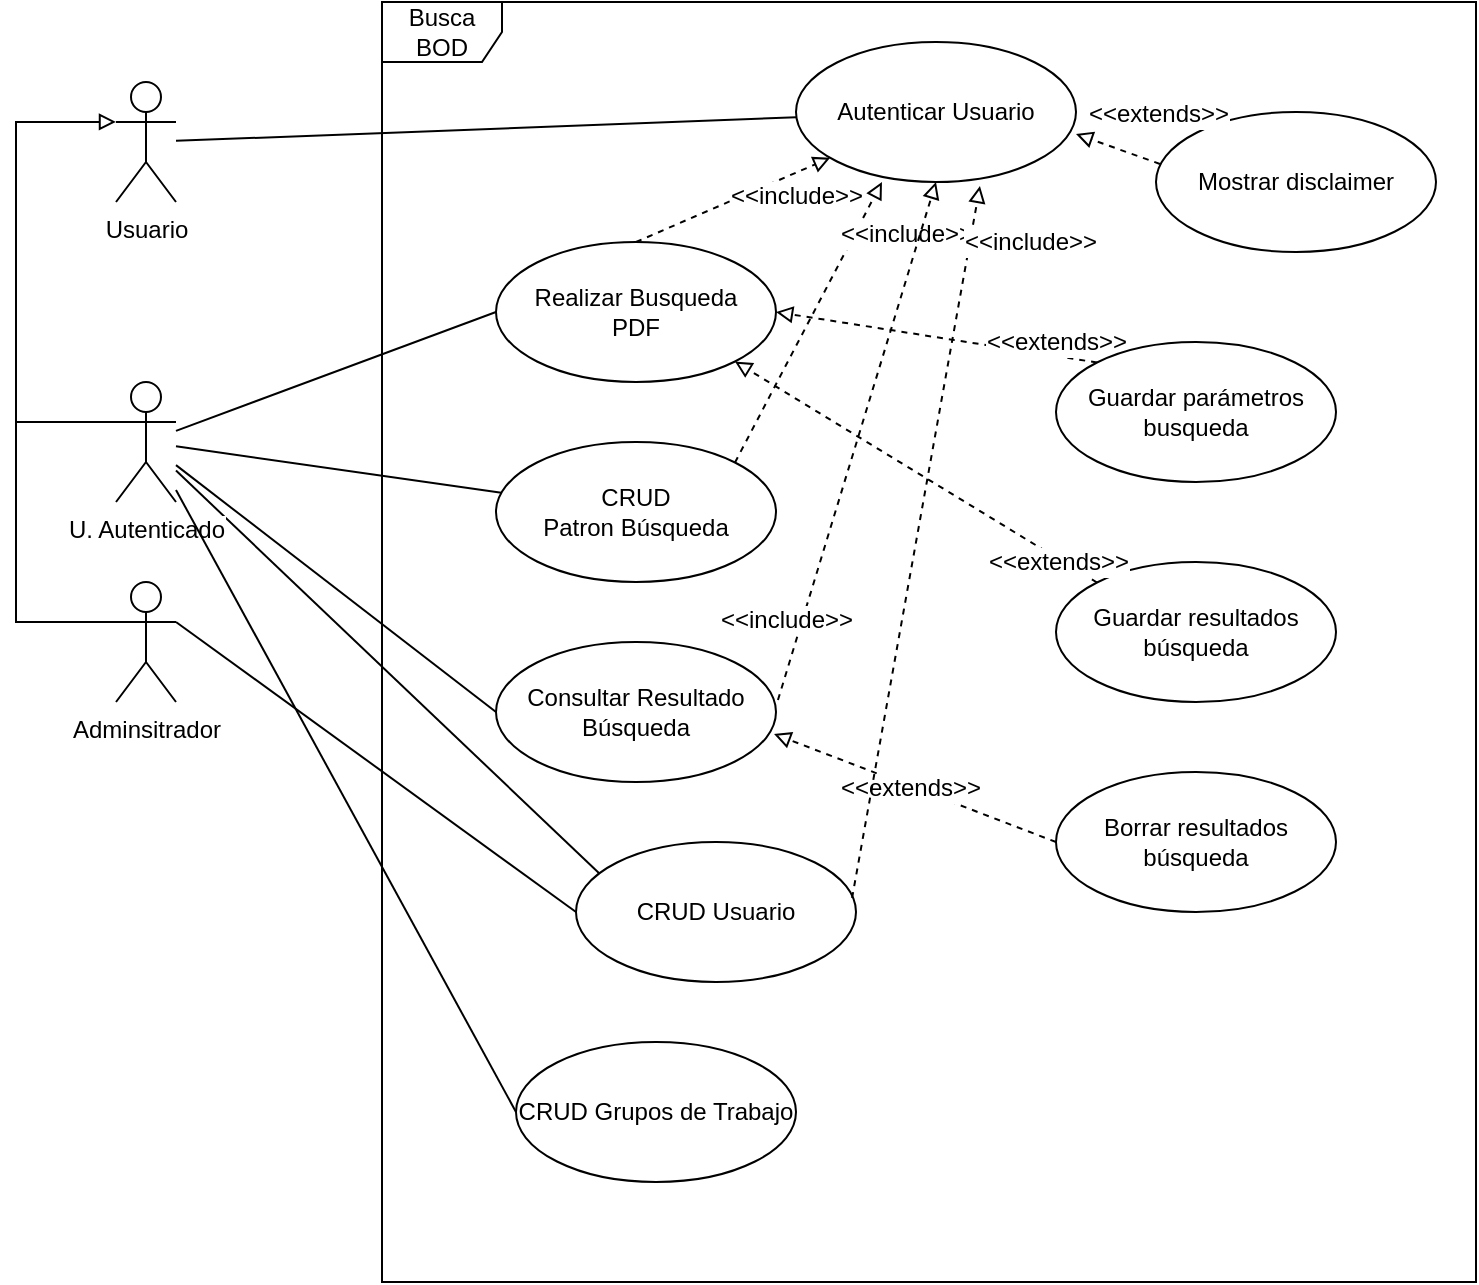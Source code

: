 <mxfile version="10.6.7" type="github"><diagram id="eV2OnyiscaG3wItfb1Bc" name="Page-1"><mxGraphModel dx="754" dy="715" grid="1" gridSize="10" guides="1" tooltips="1" connect="1" arrows="1" fold="1" page="1" pageScale="1" pageWidth="827" pageHeight="1169" math="0" shadow="0"><root><mxCell id="0"/><mxCell id="1" parent="0"/><mxCell id="-9GelHwp4Kc5R3bJi8c_-34" value="Busca BOD" style="shape=umlFrame;whiteSpace=wrap;html=1;" parent="1" vertex="1"><mxGeometry x="263" y="50" width="547" height="640" as="geometry"/></mxCell><mxCell id="WLxWg7sxhPtRnU5ID3FF-4" style="edgeStyle=orthogonalEdgeStyle;rounded=0;orthogonalLoop=1;jettySize=auto;html=1;exitX=0;exitY=0.333;exitDx=0;exitDy=0;exitPerimeter=0;entryX=0;entryY=0.333;entryDx=0;entryDy=0;entryPerimeter=0;endArrow=block;endFill=0;" edge="1" parent="1" source="-9GelHwp4Kc5R3bJi8c_-1" target="-9GelHwp4Kc5R3bJi8c_-3"><mxGeometry relative="1" as="geometry"><Array as="points"><mxPoint x="80" y="360"/><mxPoint x="80" y="110"/></Array></mxGeometry></mxCell><mxCell id="-9GelHwp4Kc5R3bJi8c_-1" value="Adminsitrador" style="shape=umlActor;verticalLabelPosition=bottom;labelBackgroundColor=#ffffff;verticalAlign=top;html=1;" parent="1" vertex="1"><mxGeometry x="130" y="340" width="30" height="60" as="geometry"/></mxCell><mxCell id="-9GelHwp4Kc5R3bJi8c_-28" style="edgeStyle=none;rounded=0;orthogonalLoop=1;jettySize=auto;html=1;entryX=0;entryY=0.5;entryDx=0;entryDy=0;endArrow=none;endFill=0;" parent="1" source="-9GelHwp4Kc5R3bJi8c_-2" target="-9GelHwp4Kc5R3bJi8c_-12" edge="1"><mxGeometry relative="1" as="geometry"/></mxCell><mxCell id="-9GelHwp4Kc5R3bJi8c_-30" style="edgeStyle=none;rounded=0;orthogonalLoop=1;jettySize=auto;html=1;endArrow=none;endFill=0;" parent="1" source="-9GelHwp4Kc5R3bJi8c_-2" target="-9GelHwp4Kc5R3bJi8c_-13" edge="1"><mxGeometry relative="1" as="geometry"/></mxCell><mxCell id="-9GelHwp4Kc5R3bJi8c_-31" style="edgeStyle=none;rounded=0;orthogonalLoop=1;jettySize=auto;html=1;entryX=0;entryY=0.5;entryDx=0;entryDy=0;endArrow=none;endFill=0;" parent="1" source="-9GelHwp4Kc5R3bJi8c_-2" target="-9GelHwp4Kc5R3bJi8c_-14" edge="1"><mxGeometry relative="1" as="geometry"/></mxCell><mxCell id="-9GelHwp4Kc5R3bJi8c_-33" style="edgeStyle=none;rounded=0;orthogonalLoop=1;jettySize=auto;html=1;entryX=0.093;entryY=0.243;entryDx=0;entryDy=0;entryPerimeter=0;endArrow=none;endFill=0;" parent="1" source="-9GelHwp4Kc5R3bJi8c_-2" target="-9GelHwp4Kc5R3bJi8c_-15" edge="1"><mxGeometry relative="1" as="geometry"/></mxCell><mxCell id="WLxWg7sxhPtRnU5ID3FF-5" style="edgeStyle=orthogonalEdgeStyle;rounded=0;orthogonalLoop=1;jettySize=auto;html=1;exitX=0;exitY=0.333;exitDx=0;exitDy=0;exitPerimeter=0;endArrow=none;endFill=0;" edge="1" parent="1" source="-9GelHwp4Kc5R3bJi8c_-2"><mxGeometry relative="1" as="geometry"><mxPoint x="80" y="260" as="targetPoint"/></mxGeometry></mxCell><mxCell id="-9GelHwp4Kc5R3bJi8c_-2" value="U. Autenticado" style="shape=umlActor;verticalLabelPosition=bottom;labelBackgroundColor=#ffffff;verticalAlign=top;html=1;" parent="1" vertex="1"><mxGeometry x="130" y="240" width="30" height="60" as="geometry"/></mxCell><mxCell id="-9GelHwp4Kc5R3bJi8c_-11" style="rounded=0;orthogonalLoop=1;jettySize=auto;html=1;endArrow=none;endFill=0;" parent="1" source="-9GelHwp4Kc5R3bJi8c_-3" target="-9GelHwp4Kc5R3bJi8c_-7" edge="1"><mxGeometry relative="1" as="geometry"/></mxCell><mxCell id="-9GelHwp4Kc5R3bJi8c_-3" value="Usuario" style="shape=umlActor;verticalLabelPosition=bottom;labelBackgroundColor=#ffffff;verticalAlign=top;html=1;" parent="1" vertex="1"><mxGeometry x="130" y="90" width="30" height="60" as="geometry"/></mxCell><mxCell id="-9GelHwp4Kc5R3bJi8c_-7" value="Autenticar Usuario" style="ellipse;whiteSpace=wrap;html=1;" parent="1" vertex="1"><mxGeometry x="470" y="70" width="140" height="70" as="geometry"/></mxCell><mxCell id="-9GelHwp4Kc5R3bJi8c_-12" value="&lt;div&gt;Realizar Busqueda&lt;/div&gt;&lt;div&gt; PDF&lt;/div&gt;" style="ellipse;whiteSpace=wrap;html=1;" parent="1" vertex="1"><mxGeometry x="320" y="170" width="140" height="70" as="geometry"/></mxCell><mxCell id="-9GelHwp4Kc5R3bJi8c_-13" value="&lt;div&gt;CRUD &lt;br&gt;&lt;/div&gt;&lt;div&gt;Patron Búsqueda&lt;br&gt;&lt;/div&gt;" style="ellipse;whiteSpace=wrap;html=1;" parent="1" vertex="1"><mxGeometry x="320" y="270" width="140" height="70" as="geometry"/></mxCell><mxCell id="-9GelHwp4Kc5R3bJi8c_-14" value="Consultar Resultado Búsqueda" style="ellipse;whiteSpace=wrap;html=1;" parent="1" vertex="1"><mxGeometry x="320" y="370" width="140" height="70" as="geometry"/></mxCell><mxCell id="-9GelHwp4Kc5R3bJi8c_-15" value="CRUD Usuario" style="ellipse;whiteSpace=wrap;html=1;" parent="1" vertex="1"><mxGeometry x="360" y="470" width="140" height="70" as="geometry"/></mxCell><mxCell id="-9GelHwp4Kc5R3bJi8c_-17" style="edgeStyle=none;rounded=0;orthogonalLoop=1;jettySize=auto;html=1;exitX=0;exitY=0;exitDx=0;exitDy=0;entryX=1;entryY=0.5;entryDx=0;entryDy=0;dashed=1;endArrow=block;endFill=0;" parent="1" source="-9GelHwp4Kc5R3bJi8c_-16" target="-9GelHwp4Kc5R3bJi8c_-12" edge="1"><mxGeometry relative="1" as="geometry"/></mxCell><mxCell id="-9GelHwp4Kc5R3bJi8c_-18" value="&amp;lt;&amp;lt;extends&amp;gt;&amp;gt;" style="text;html=1;resizable=0;points=[];align=center;verticalAlign=middle;labelBackgroundColor=#ffffff;" parent="-9GelHwp4Kc5R3bJi8c_-17" vertex="1" connectable="0"><mxGeometry x="0.284" y="2" relative="1" as="geometry"><mxPoint x="83" y="4" as="offset"/></mxGeometry></mxCell><mxCell id="-9GelHwp4Kc5R3bJi8c_-16" value="Guardar parámetros busqueda" style="ellipse;whiteSpace=wrap;html=1;" parent="1" vertex="1"><mxGeometry x="600" y="220" width="140" height="70" as="geometry"/></mxCell><mxCell id="-9GelHwp4Kc5R3bJi8c_-19" value="Guardar resultados búsqueda" style="ellipse;whiteSpace=wrap;html=1;" parent="1" vertex="1"><mxGeometry x="600" y="330" width="140" height="70" as="geometry"/></mxCell><mxCell id="-9GelHwp4Kc5R3bJi8c_-20" style="edgeStyle=none;rounded=0;orthogonalLoop=1;jettySize=auto;html=1;exitX=0;exitY=0;exitDx=0;exitDy=0;entryX=1;entryY=1;entryDx=0;entryDy=0;dashed=1;endArrow=block;endFill=0;" parent="1" source="-9GelHwp4Kc5R3bJi8c_-19" target="-9GelHwp4Kc5R3bJi8c_-12" edge="1"><mxGeometry relative="1" as="geometry"><mxPoint x="581" y="225" as="sourcePoint"/><mxPoint x="470" y="215" as="targetPoint"/></mxGeometry></mxCell><mxCell id="-9GelHwp4Kc5R3bJi8c_-21" value="&amp;lt;&amp;lt;extends&amp;gt;&amp;gt;" style="text;html=1;resizable=0;points=[];align=center;verticalAlign=middle;labelBackgroundColor=#ffffff;" parent="-9GelHwp4Kc5R3bJi8c_-20" vertex="1" connectable="0"><mxGeometry x="0.284" y="2" relative="1" as="geometry"><mxPoint x="97.5" y="59" as="offset"/></mxGeometry></mxCell><mxCell id="-9GelHwp4Kc5R3bJi8c_-22" value="Borrar resultados búsqueda" style="ellipse;whiteSpace=wrap;html=1;" parent="1" vertex="1"><mxGeometry x="600" y="435" width="140" height="70" as="geometry"/></mxCell><mxCell id="-9GelHwp4Kc5R3bJi8c_-23" style="edgeStyle=none;rounded=0;orthogonalLoop=1;jettySize=auto;html=1;exitX=0;exitY=0.5;exitDx=0;exitDy=0;entryX=0.993;entryY=0.657;entryDx=0;entryDy=0;dashed=1;entryPerimeter=0;endArrow=block;endFill=0;" parent="1" source="-9GelHwp4Kc5R3bJi8c_-22" target="-9GelHwp4Kc5R3bJi8c_-14" edge="1"><mxGeometry relative="1" as="geometry"><mxPoint x="581" y="325" as="sourcePoint"/><mxPoint x="449" y="240" as="targetPoint"/></mxGeometry></mxCell><mxCell id="-9GelHwp4Kc5R3bJi8c_-24" value="&amp;lt;&amp;lt;extends&amp;gt;&amp;gt;" style="text;html=1;resizable=0;points=[];align=center;verticalAlign=middle;labelBackgroundColor=#ffffff;" parent="-9GelHwp4Kc5R3bJi8c_-23" vertex="1" connectable="0"><mxGeometry x="0.284" y="2" relative="1" as="geometry"><mxPoint x="18.5" y="5.5" as="offset"/></mxGeometry></mxCell><mxCell id="Mhk_oEk9_9A2OvSry8A_-2" style="edgeStyle=none;rounded=0;orthogonalLoop=1;jettySize=auto;html=1;dashed=1;exitX=0.5;exitY=0;exitDx=0;exitDy=0;endArrow=block;endFill=0;" parent="1" source="-9GelHwp4Kc5R3bJi8c_-12" target="-9GelHwp4Kc5R3bJi8c_-7" edge="1"><mxGeometry relative="1" as="geometry"><mxPoint x="581" y="225" as="sourcePoint"/><mxPoint x="470" y="215" as="targetPoint"/></mxGeometry></mxCell><mxCell id="Mhk_oEk9_9A2OvSry8A_-3" value="&amp;lt;&amp;lt;include&amp;gt;&amp;gt;" style="text;html=1;resizable=0;points=[];align=center;verticalAlign=middle;labelBackgroundColor=#ffffff;" parent="Mhk_oEk9_9A2OvSry8A_-2" vertex="1" connectable="0"><mxGeometry x="0.284" y="2" relative="1" as="geometry"><mxPoint x="18.5" y="5.5" as="offset"/></mxGeometry></mxCell><mxCell id="Mhk_oEk9_9A2OvSry8A_-4" style="edgeStyle=none;rounded=0;orthogonalLoop=1;jettySize=auto;html=1;dashed=1;exitX=1;exitY=0;exitDx=0;exitDy=0;entryX=0.307;entryY=1;entryDx=0;entryDy=0;entryPerimeter=0;endArrow=block;endFill=0;" parent="1" source="-9GelHwp4Kc5R3bJi8c_-13" target="-9GelHwp4Kc5R3bJi8c_-7" edge="1"><mxGeometry relative="1" as="geometry"><mxPoint x="400" y="180" as="sourcePoint"/><mxPoint x="569.061" y="132.222" as="targetPoint"/></mxGeometry></mxCell><mxCell id="Mhk_oEk9_9A2OvSry8A_-5" value="&amp;lt;&amp;lt;include&amp;gt;&amp;gt;" style="text;html=1;resizable=0;points=[];align=center;verticalAlign=middle;labelBackgroundColor=#ffffff;" parent="Mhk_oEk9_9A2OvSry8A_-4" vertex="1" connectable="0"><mxGeometry x="0.284" y="2" relative="1" as="geometry"><mxPoint x="39.5" y="-24" as="offset"/></mxGeometry></mxCell><mxCell id="Mhk_oEk9_9A2OvSry8A_-7" style="edgeStyle=none;rounded=0;orthogonalLoop=1;jettySize=auto;html=1;dashed=1;exitX=1.007;exitY=0.414;exitDx=0;exitDy=0;exitPerimeter=0;entryX=0.5;entryY=1;entryDx=0;entryDy=0;endArrow=block;endFill=0;" parent="1" source="-9GelHwp4Kc5R3bJi8c_-14" target="-9GelHwp4Kc5R3bJi8c_-7" edge="1"><mxGeometry relative="1" as="geometry"><mxPoint x="449" y="290" as="sourcePoint"/><mxPoint x="579" y="142" as="targetPoint"/></mxGeometry></mxCell><mxCell id="Mhk_oEk9_9A2OvSry8A_-8" value="&amp;lt;&amp;lt;include&amp;gt;&amp;gt;" style="text;html=1;resizable=0;points=[];align=center;verticalAlign=middle;labelBackgroundColor=#ffffff;" parent="Mhk_oEk9_9A2OvSry8A_-7" vertex="1" connectable="0"><mxGeometry x="0.284" y="2" relative="1" as="geometry"><mxPoint x="-45" y="127" as="offset"/></mxGeometry></mxCell><mxCell id="Mhk_oEk9_9A2OvSry8A_-9" style="edgeStyle=none;rounded=0;orthogonalLoop=1;jettySize=auto;html=1;dashed=1;exitX=0.986;exitY=0.4;exitDx=0;exitDy=0;exitPerimeter=0;entryX=0.657;entryY=1.029;entryDx=0;entryDy=0;entryPerimeter=0;endArrow=block;endFill=0;" parent="1" source="-9GelHwp4Kc5R3bJi8c_-15" target="-9GelHwp4Kc5R3bJi8c_-7" edge="1"><mxGeometry relative="1" as="geometry"><mxPoint x="471" y="409" as="sourcePoint"/><mxPoint x="589" y="152" as="targetPoint"/></mxGeometry></mxCell><mxCell id="Mhk_oEk9_9A2OvSry8A_-10" value="&amp;lt;&amp;lt;include&amp;gt;&amp;gt;" style="text;html=1;resizable=0;points=[];align=center;verticalAlign=middle;labelBackgroundColor=#ffffff;" parent="Mhk_oEk9_9A2OvSry8A_-9" vertex="1" connectable="0"><mxGeometry x="0.284" y="2" relative="1" as="geometry"><mxPoint x="49.5" y="-99.5" as="offset"/></mxGeometry></mxCell><mxCell id="Hj8wXqxgpqT9dX8ubZP1-1" value="CRUD Grupos de Trabajo" style="ellipse;whiteSpace=wrap;html=1;" parent="1" vertex="1"><mxGeometry x="330" y="570" width="140" height="70" as="geometry"/></mxCell><mxCell id="Hj8wXqxgpqT9dX8ubZP1-2" style="edgeStyle=none;rounded=0;orthogonalLoop=1;jettySize=auto;html=1;entryX=0;entryY=0.5;entryDx=0;entryDy=0;endArrow=none;endFill=0;" parent="1" target="Hj8wXqxgpqT9dX8ubZP1-1" edge="1"><mxGeometry relative="1" as="geometry"><mxPoint x="160" y="294" as="sourcePoint"/><mxPoint x="383" y="497" as="targetPoint"/></mxGeometry></mxCell><mxCell id="inst2kpC1X2EvsVwBQcy-1" value="Mostrar disclaimer" style="ellipse;whiteSpace=wrap;html=1;" parent="1" vertex="1"><mxGeometry x="650" y="105" width="140" height="70" as="geometry"/></mxCell><mxCell id="inst2kpC1X2EvsVwBQcy-2" style="edgeStyle=none;rounded=0;orthogonalLoop=1;jettySize=auto;html=1;exitX=0.014;exitY=0.371;exitDx=0;exitDy=0;entryX=1;entryY=0.657;entryDx=0;entryDy=0;dashed=1;exitPerimeter=0;entryPerimeter=0;endArrow=block;endFill=0;" parent="1" source="inst2kpC1X2EvsVwBQcy-1" target="-9GelHwp4Kc5R3bJi8c_-7" edge="1"><mxGeometry relative="1" as="geometry"><mxPoint x="720" y="90" as="sourcePoint"/><mxPoint x="559" y="65" as="targetPoint"/></mxGeometry></mxCell><mxCell id="inst2kpC1X2EvsVwBQcy-3" value="&amp;lt;&amp;lt;extends&amp;gt;&amp;gt;" style="text;html=1;resizable=0;points=[];align=center;verticalAlign=middle;labelBackgroundColor=#ffffff;" parent="inst2kpC1X2EvsVwBQcy-2" vertex="1" connectable="0"><mxGeometry x="0.284" y="2" relative="1" as="geometry"><mxPoint x="26" y="-18" as="offset"/></mxGeometry></mxCell><mxCell id="WLxWg7sxhPtRnU5ID3FF-1" value="" style="endArrow=none;html=1;entryX=0;entryY=0.5;entryDx=0;entryDy=0;exitX=1;exitY=0.333;exitDx=0;exitDy=0;exitPerimeter=0;" edge="1" parent="1" source="-9GelHwp4Kc5R3bJi8c_-1" target="-9GelHwp4Kc5R3bJi8c_-15"><mxGeometry width="50" height="50" relative="1" as="geometry"><mxPoint x="140" y="560" as="sourcePoint"/><mxPoint x="190" y="510" as="targetPoint"/></mxGeometry></mxCell></root></mxGraphModel></diagram></mxfile>